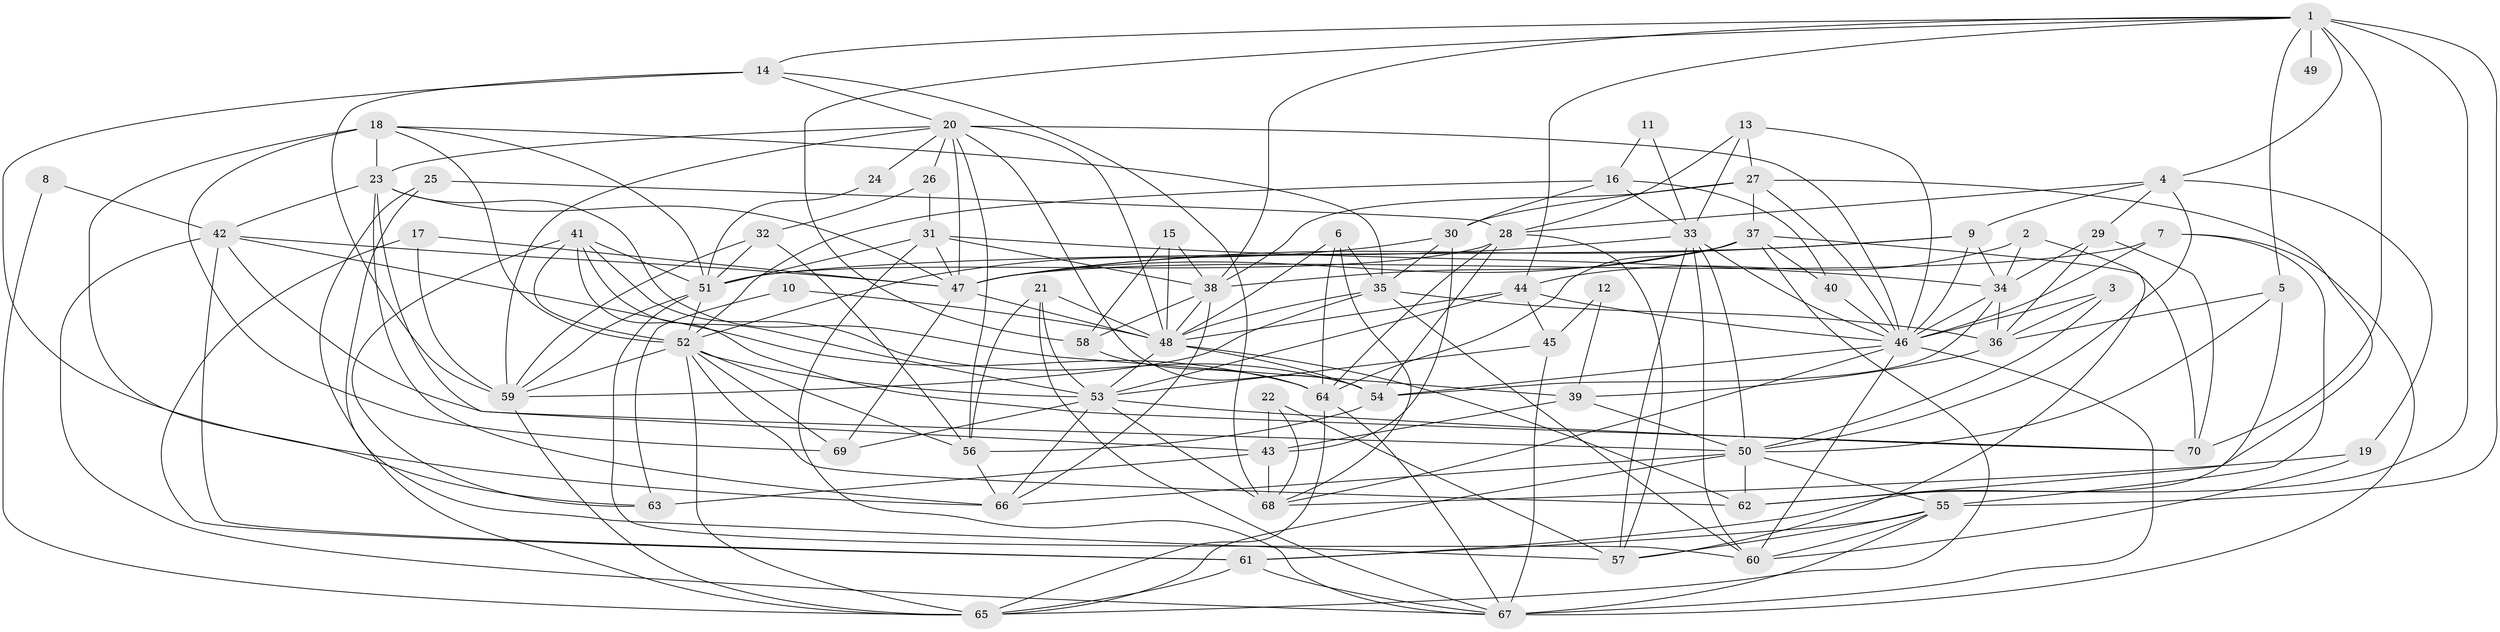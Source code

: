 // original degree distribution, {3: 0.30714285714285716, 2: 0.10714285714285714, 5: 0.17142857142857143, 4: 0.2857142857142857, 9: 0.007142857142857143, 7: 0.04285714285714286, 6: 0.06428571428571428, 8: 0.014285714285714285}
// Generated by graph-tools (version 1.1) at 2025/50/03/09/25 03:50:12]
// undirected, 70 vertices, 202 edges
graph export_dot {
graph [start="1"]
  node [color=gray90,style=filled];
  1;
  2;
  3;
  4;
  5;
  6;
  7;
  8;
  9;
  10;
  11;
  12;
  13;
  14;
  15;
  16;
  17;
  18;
  19;
  20;
  21;
  22;
  23;
  24;
  25;
  26;
  27;
  28;
  29;
  30;
  31;
  32;
  33;
  34;
  35;
  36;
  37;
  38;
  39;
  40;
  41;
  42;
  43;
  44;
  45;
  46;
  47;
  48;
  49;
  50;
  51;
  52;
  53;
  54;
  55;
  56;
  57;
  58;
  59;
  60;
  61;
  62;
  63;
  64;
  65;
  66;
  67;
  68;
  69;
  70;
  1 -- 4 [weight=1.0];
  1 -- 5 [weight=1.0];
  1 -- 14 [weight=1.0];
  1 -- 38 [weight=1.0];
  1 -- 44 [weight=1.0];
  1 -- 49 [weight=2.0];
  1 -- 55 [weight=1.0];
  1 -- 58 [weight=1.0];
  1 -- 62 [weight=1.0];
  1 -- 70 [weight=1.0];
  2 -- 34 [weight=1.0];
  2 -- 44 [weight=1.0];
  2 -- 57 [weight=1.0];
  3 -- 36 [weight=1.0];
  3 -- 46 [weight=1.0];
  3 -- 50 [weight=1.0];
  4 -- 9 [weight=1.0];
  4 -- 19 [weight=1.0];
  4 -- 28 [weight=1.0];
  4 -- 29 [weight=1.0];
  4 -- 50 [weight=1.0];
  5 -- 36 [weight=2.0];
  5 -- 50 [weight=1.0];
  5 -- 61 [weight=1.0];
  6 -- 35 [weight=1.0];
  6 -- 48 [weight=1.0];
  6 -- 64 [weight=1.0];
  6 -- 68 [weight=1.0];
  7 -- 46 [weight=1.0];
  7 -- 47 [weight=1.0];
  7 -- 55 [weight=1.0];
  7 -- 67 [weight=1.0];
  8 -- 42 [weight=1.0];
  8 -- 65 [weight=1.0];
  9 -- 34 [weight=1.0];
  9 -- 46 [weight=1.0];
  9 -- 47 [weight=1.0];
  9 -- 51 [weight=1.0];
  10 -- 48 [weight=1.0];
  10 -- 63 [weight=1.0];
  11 -- 16 [weight=1.0];
  11 -- 33 [weight=1.0];
  12 -- 39 [weight=1.0];
  12 -- 45 [weight=1.0];
  13 -- 27 [weight=1.0];
  13 -- 28 [weight=1.0];
  13 -- 33 [weight=1.0];
  13 -- 46 [weight=1.0];
  14 -- 20 [weight=1.0];
  14 -- 59 [weight=1.0];
  14 -- 66 [weight=1.0];
  14 -- 68 [weight=1.0];
  15 -- 38 [weight=1.0];
  15 -- 48 [weight=1.0];
  15 -- 58 [weight=1.0];
  16 -- 30 [weight=1.0];
  16 -- 33 [weight=1.0];
  16 -- 40 [weight=1.0];
  16 -- 52 [weight=1.0];
  17 -- 47 [weight=1.0];
  17 -- 59 [weight=1.0];
  17 -- 61 [weight=1.0];
  18 -- 23 [weight=1.0];
  18 -- 35 [weight=1.0];
  18 -- 51 [weight=1.0];
  18 -- 52 [weight=1.0];
  18 -- 63 [weight=1.0];
  18 -- 69 [weight=2.0];
  19 -- 60 [weight=1.0];
  19 -- 68 [weight=1.0];
  20 -- 23 [weight=1.0];
  20 -- 24 [weight=1.0];
  20 -- 26 [weight=1.0];
  20 -- 46 [weight=1.0];
  20 -- 47 [weight=1.0];
  20 -- 48 [weight=1.0];
  20 -- 54 [weight=1.0];
  20 -- 56 [weight=1.0];
  20 -- 59 [weight=1.0];
  21 -- 48 [weight=1.0];
  21 -- 53 [weight=1.0];
  21 -- 56 [weight=1.0];
  21 -- 67 [weight=1.0];
  22 -- 43 [weight=1.0];
  22 -- 57 [weight=1.0];
  22 -- 68 [weight=1.0];
  23 -- 39 [weight=1.0];
  23 -- 42 [weight=1.0];
  23 -- 43 [weight=1.0];
  23 -- 47 [weight=1.0];
  23 -- 66 [weight=1.0];
  24 -- 51 [weight=1.0];
  25 -- 28 [weight=1.0];
  25 -- 57 [weight=1.0];
  25 -- 65 [weight=1.0];
  26 -- 31 [weight=1.0];
  26 -- 32 [weight=1.0];
  27 -- 30 [weight=1.0];
  27 -- 37 [weight=1.0];
  27 -- 38 [weight=1.0];
  27 -- 46 [weight=1.0];
  27 -- 62 [weight=1.0];
  28 -- 51 [weight=1.0];
  28 -- 54 [weight=1.0];
  28 -- 57 [weight=1.0];
  28 -- 64 [weight=1.0];
  29 -- 34 [weight=1.0];
  29 -- 36 [weight=1.0];
  29 -- 70 [weight=1.0];
  30 -- 35 [weight=1.0];
  30 -- 43 [weight=1.0];
  30 -- 52 [weight=1.0];
  31 -- 34 [weight=1.0];
  31 -- 38 [weight=1.0];
  31 -- 47 [weight=1.0];
  31 -- 51 [weight=1.0];
  31 -- 67 [weight=1.0];
  32 -- 51 [weight=1.0];
  32 -- 56 [weight=1.0];
  32 -- 59 [weight=1.0];
  33 -- 46 [weight=1.0];
  33 -- 47 [weight=1.0];
  33 -- 50 [weight=1.0];
  33 -- 57 [weight=1.0];
  33 -- 60 [weight=1.0];
  34 -- 36 [weight=1.0];
  34 -- 46 [weight=1.0];
  34 -- 54 [weight=1.0];
  35 -- 36 [weight=1.0];
  35 -- 48 [weight=1.0];
  35 -- 59 [weight=1.0];
  35 -- 60 [weight=1.0];
  36 -- 39 [weight=1.0];
  37 -- 38 [weight=1.0];
  37 -- 40 [weight=1.0];
  37 -- 47 [weight=1.0];
  37 -- 64 [weight=1.0];
  37 -- 65 [weight=1.0];
  37 -- 70 [weight=1.0];
  38 -- 48 [weight=1.0];
  38 -- 58 [weight=1.0];
  38 -- 66 [weight=1.0];
  39 -- 43 [weight=1.0];
  39 -- 50 [weight=1.0];
  40 -- 46 [weight=1.0];
  41 -- 51 [weight=1.0];
  41 -- 52 [weight=1.0];
  41 -- 53 [weight=1.0];
  41 -- 54 [weight=1.0];
  41 -- 63 [weight=1.0];
  41 -- 70 [weight=1.0];
  42 -- 47 [weight=1.0];
  42 -- 50 [weight=1.0];
  42 -- 61 [weight=1.0];
  42 -- 64 [weight=1.0];
  42 -- 67 [weight=1.0];
  43 -- 63 [weight=1.0];
  43 -- 68 [weight=1.0];
  44 -- 45 [weight=1.0];
  44 -- 46 [weight=1.0];
  44 -- 48 [weight=1.0];
  44 -- 53 [weight=1.0];
  45 -- 53 [weight=1.0];
  45 -- 67 [weight=1.0];
  46 -- 54 [weight=1.0];
  46 -- 60 [weight=1.0];
  46 -- 67 [weight=1.0];
  46 -- 68 [weight=1.0];
  47 -- 48 [weight=1.0];
  47 -- 69 [weight=1.0];
  48 -- 53 [weight=1.0];
  48 -- 54 [weight=1.0];
  48 -- 62 [weight=1.0];
  50 -- 55 [weight=1.0];
  50 -- 62 [weight=1.0];
  50 -- 65 [weight=1.0];
  50 -- 66 [weight=1.0];
  51 -- 52 [weight=1.0];
  51 -- 59 [weight=1.0];
  51 -- 60 [weight=1.0];
  52 -- 53 [weight=1.0];
  52 -- 56 [weight=1.0];
  52 -- 59 [weight=1.0];
  52 -- 62 [weight=1.0];
  52 -- 65 [weight=1.0];
  52 -- 69 [weight=1.0];
  53 -- 66 [weight=1.0];
  53 -- 68 [weight=1.0];
  53 -- 69 [weight=1.0];
  53 -- 70 [weight=1.0];
  54 -- 56 [weight=1.0];
  55 -- 57 [weight=1.0];
  55 -- 60 [weight=1.0];
  55 -- 61 [weight=1.0];
  55 -- 67 [weight=1.0];
  56 -- 66 [weight=1.0];
  58 -- 64 [weight=1.0];
  59 -- 65 [weight=1.0];
  61 -- 65 [weight=1.0];
  61 -- 67 [weight=1.0];
  64 -- 65 [weight=1.0];
  64 -- 67 [weight=1.0];
}
